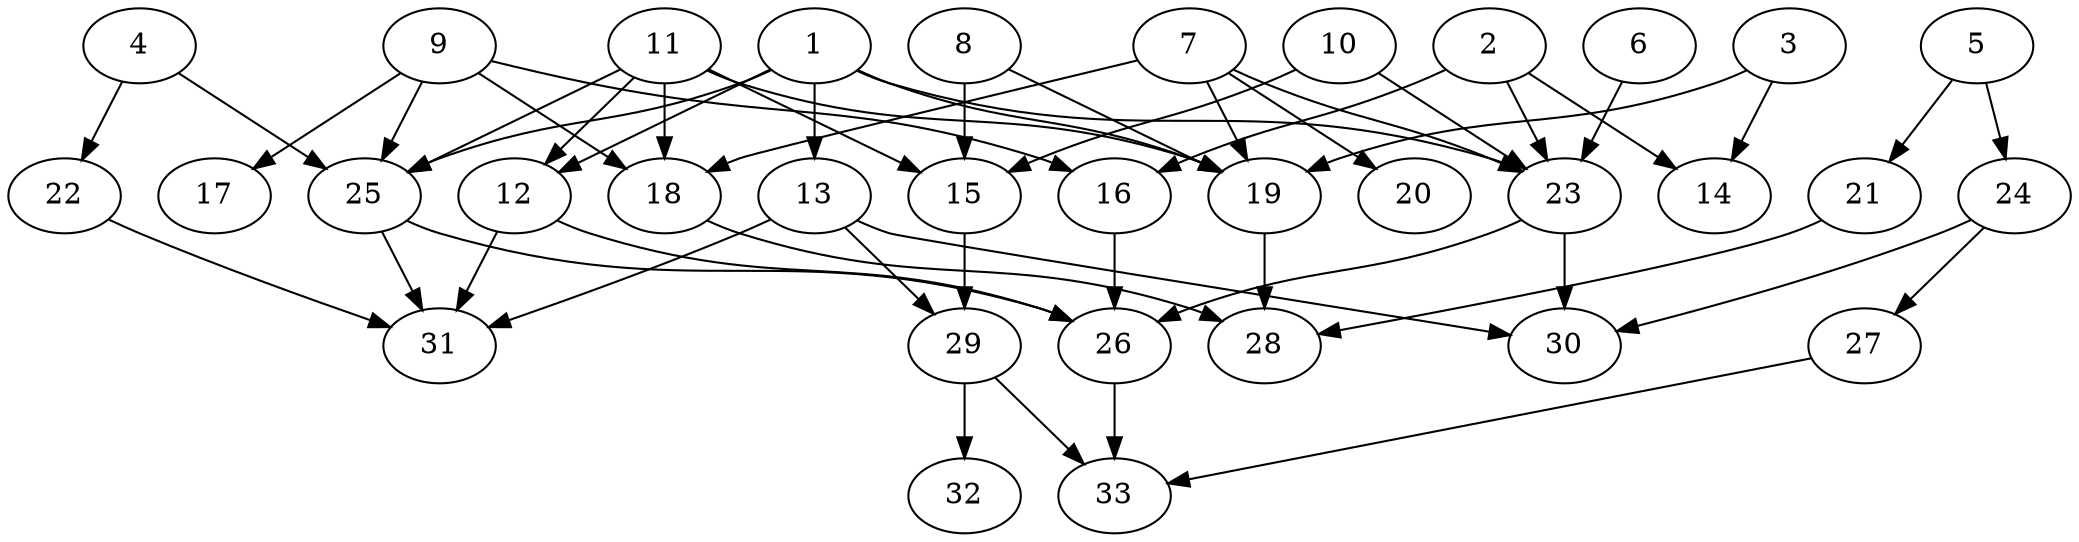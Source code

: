 // DAG (tier=2-normal, mode=compute, n=33, ccr=0.356, fat=0.688, density=0.426, regular=0.446, jump=0.188, mindata=524288, maxdata=8388608)
// DAG automatically generated by daggen at Sun Aug 24 16:33:33 2025
// /home/ermia/Project/Environments/daggen/bin/daggen --dot --ccr 0.356 --fat 0.688 --regular 0.446 --density 0.426 --jump 0.188 --mindata 524288 --maxdata 8388608 -n 33 
digraph G {
  1 [size="353347658731315265536", alpha="0.14", expect_size="176673829365657632768"]
  1 -> 12 [size ="399844812259328"]
  1 -> 13 [size ="399844812259328"]
  1 -> 19 [size ="399844812259328"]
  1 -> 23 [size ="399844812259328"]
  1 -> 25 [size ="399844812259328"]
  2 [size="412520189936274752", alpha="0.17", expect_size="206260094968137376"]
  2 -> 14 [size ="174429359308800"]
  2 -> 16 [size ="174429359308800"]
  2 -> 23 [size ="174429359308800"]
  3 [size="4667242141955653632", alpha="0.15", expect_size="2333621070977826816"]
  3 -> 14 [size ="22342419873792"]
  3 -> 19 [size ="22342419873792"]
  4 [size="324849956714109696", alpha="0.10", expect_size="162424978357054848"]
  4 -> 22 [size ="412805287116800"]
  4 -> 25 [size ="412805287116800"]
  5 [size="41498785055175081984", alpha="0.17", expect_size="20749392527587540992"]
  5 -> 21 [size ="95891528613888"]
  5 -> 24 [size ="95891528613888"]
  6 [size="20880662950951836", alpha="0.16", expect_size="10440331475475918"]
  6 -> 23 [size ="334319323185152"]
  7 [size="6554400957348299", alpha="0.20", expect_size="3277200478674149"]
  7 -> 18 [size ="125440635174912"]
  7 -> 19 [size ="125440635174912"]
  7 -> 20 [size ="125440635174912"]
  7 -> 23 [size ="125440635174912"]
  8 [size="7161317042123561", alpha="0.08", expect_size="3580658521061780"]
  8 -> 15 [size ="206956094554112"]
  8 -> 19 [size ="206956094554112"]
  9 [size="12359427393334020", alpha="0.04", expect_size="6179713696667010"]
  9 -> 16 [size ="268069788188672"]
  9 -> 17 [size ="268069788188672"]
  9 -> 18 [size ="268069788188672"]
  9 -> 25 [size ="268069788188672"]
  10 [size="5252086366228850", alpha="0.13", expect_size="2626043183114425"]
  10 -> 15 [size ="153665876787200"]
  10 -> 23 [size ="153665876787200"]
  11 [size="1436959915368251392", alpha="0.18", expect_size="718479957684125696"]
  11 -> 12 [size ="10187159109632"]
  11 -> 15 [size ="10187159109632"]
  11 -> 18 [size ="10187159109632"]
  11 -> 19 [size ="10187159109632"]
  11 -> 25 [size ="10187159109632"]
  12 [size="301379620766124", alpha="0.10", expect_size="150689810383062"]
  12 -> 26 [size ="15107581018112"]
  12 -> 31 [size ="15107581018112"]
  13 [size="259510457038784167936", alpha="0.10", expect_size="129755228519392083968"]
  13 -> 29 [size ="325481689776128"]
  13 -> 30 [size ="325481689776128"]
  13 -> 31 [size ="325481689776128"]
  14 [size="164855014303327712", alpha="0.16", expect_size="82427507151663856"]
  15 [size="5027961186033992", alpha="0.20", expect_size="2513980593016996"]
  15 -> 29 [size ="109988416585728"]
  16 [size="56754720777945328", alpha="0.16", expect_size="28377360388972664"]
  16 -> 26 [size ="22893383647232"]
  17 [size="8040828782688038", alpha="0.02", expect_size="4020414391344019"]
  18 [size="256483582629747936", alpha="0.01", expect_size="128241791314873968"]
  18 -> 28 [size ="524991980371968"]
  19 [size="7776832587089691", alpha="0.02", expect_size="3888416293544845"]
  19 -> 28 [size ="552144629399552"]
  20 [size="2141849941524246", alpha="0.01", expect_size="1070924970762123"]
  21 [size="270151409570286665728", alpha="0.02", expect_size="135075704785143332864"]
  21 -> 28 [size ="334319323185152"]
  22 [size="9931782701226250", alpha="0.19", expect_size="4965891350613125"]
  22 -> 31 [size ="177502945280000"]
  23 [size="364701315178035328", alpha="0.14", expect_size="182350657589017664"]
  23 -> 26 [size ="175962796851200"]
  23 -> 30 [size ="175962796851200"]
  24 [size="269658415326438272", alpha="0.05", expect_size="134829207663219136"]
  24 -> 27 [size ="232710798835712"]
  24 -> 30 [size ="232710798835712"]
  25 [size="14103905562149618", alpha="0.16", expect_size="7051952781074809"]
  25 -> 26 [size ="385269714911232"]
  25 -> 31 [size ="385269714911232"]
  26 [size="118524743823132721152", alpha="0.11", expect_size="59262371911566360576"]
  26 -> 33 [size ="193032011907072"]
  27 [size="1413354199567991", alpha="0.10", expect_size="706677099783995"]
  27 -> 33 [size ="27239521452032"]
  28 [size="489917375081801", alpha="0.18", expect_size="244958687540900"]
  29 [size="13360988399580568", alpha="0.14", expect_size="6680494199790284"]
  29 -> 32 [size ="21744110796800"]
  29 -> 33 [size ="21744110796800"]
  30 [size="32591520661821812", alpha="0.10", expect_size="16295760330910906"]
  31 [size="8984129281825408", alpha="0.05", expect_size="4492064640912704"]
  32 [size="380420001224902836224", alpha="0.13", expect_size="190210000612451418112"]
  33 [size="74158377663982928", alpha="0.15", expect_size="37079188831991464"]
}